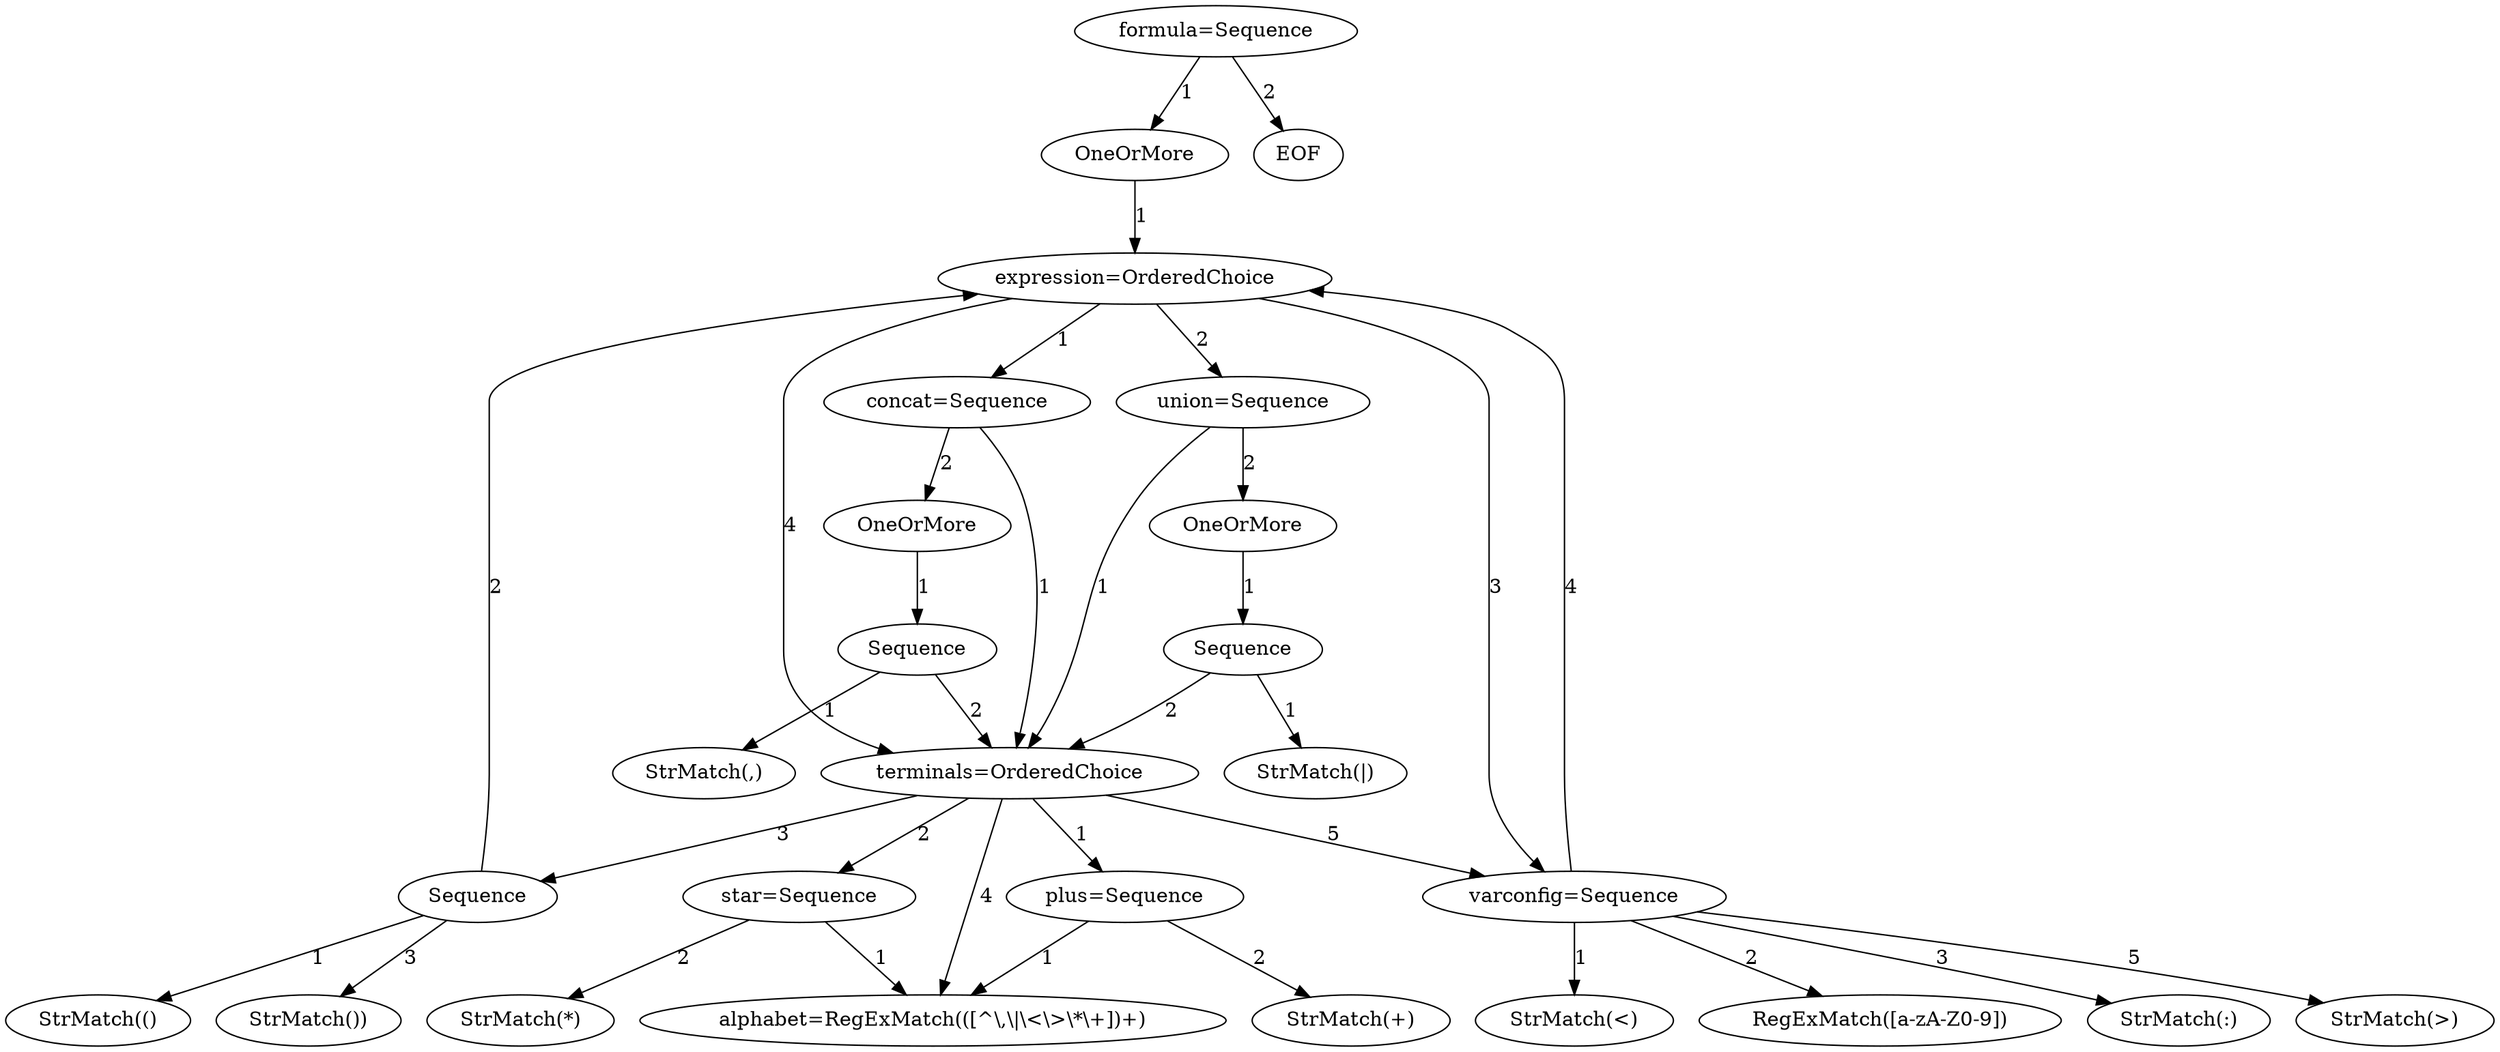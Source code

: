 digraph arpeggio_graph {
140008265506600 [label="formula=Sequence"];
140008265506600->140008265506544 [label="1"]

140008265506544 [label="OneOrMore"];
140008265506544->140008264213392 [label="1"]

140008264213392 [label="expression=OrderedChoice"];
140008264213392->140008252679784 [label="1"]

140008252679784 [label="concat=Sequence"];
140008252679784->140008252680120 [label="1"]

140008252680120 [label="terminals=OrderedChoice"];
140008252680120->140008252679840 [label="1"]

140008252679840 [label="plus=Sequence"];
140008252679840->140008252680960 [label="1"]

140008252680960 [label="alphabet=RegExMatch(([^\\,\\|\\<\\>\\*\\+])+)"];
140008252679840->140008252680848 [label="2"]

140008252680848 [label="StrMatch(+)"];
140008252680120->140008252679896 [label="2"]

140008252679896 [label="star=Sequence"];
140008252679896->140008252680960 [label="1"]

140008252679896->140008252703240 [label="2"]

140008252703240 [label="StrMatch(*)"];
140008252680120->140008252680232 [label="3"]

140008252680232 [label="Sequence"];
140008252680232->140008252703520 [label="1"]

140008252703520 [label="StrMatch(()"];
140008252680232->140008264213392 [label="2"]

140008252680232->140008252703352 [label="3"]

140008252703352 [label="StrMatch())"];
140008252680120->140008252680960 [label="4"]

140008252680120->140008252703464 [label="5"]

140008252703464 [label="varconfig=Sequence"];
140008252703464->140008252703576 [label="1"]

140008252703576 [label="StrMatch(<)"];
140008252703464->140008252703184 [label="2"]

140008252703184 [label="RegExMatch([a-zA-Z0-9])"];
140008252703464->140008252703744 [label="3"]

140008252703744 [label="StrMatch(:)"];
140008252703464->140008264213392 [label="4"]

140008252703464->140008252703632 [label="5"]

140008252703632 [label="StrMatch(>)"];
140008252679784->140008252680064 [label="2"]

140008252680064 [label="OneOrMore"];
140008252680064->140008252680008 [label="1"]

140008252680008 [label="Sequence"];
140008252680008->140008252703296 [label="1"]

140008252703296 [label="StrMatch(,)"];
140008252680008->140008252680120 [label="2"]

140008264213392->140008252680176 [label="2"]

140008252680176 [label="union=Sequence"];
140008252680176->140008252680120 [label="1"]

140008252680176->140008252679952 [label="2"]

140008252679952 [label="OneOrMore"];
140008252679952->140008252703688 [label="1"]

140008252703688 [label="Sequence"];
140008252703688->140008252703912 [label="1"]

140008252703912 [label="StrMatch(|)"];
140008252703688->140008252680120 [label="2"]

140008264213392->140008252703464 [label="3"]

140008264213392->140008252680120 [label="4"]

140008265506600->140008264212944 [label="2"]

140008264212944 [label="EOF"];
}